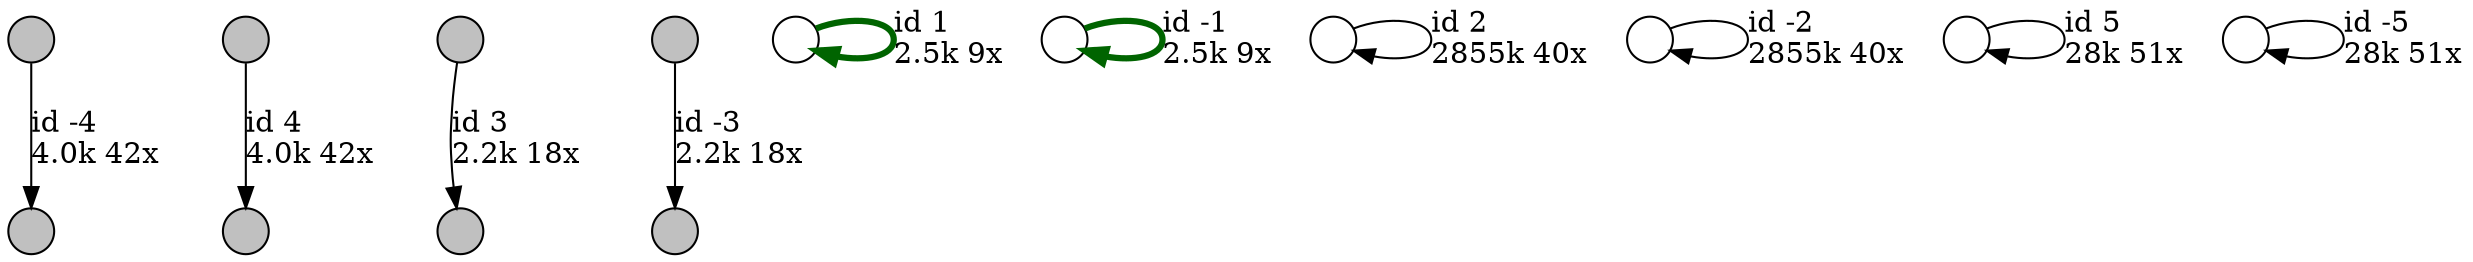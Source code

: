 digraph {
nodesep = 0.5;
node [shape = circle, label = "", height = 0.3];
"0" [style = "filled", fillcolor = "grey"];
"1" [style = "filled", fillcolor = "grey"];
"2" [style = "filled", fillcolor = "grey"];
"3" [style = "filled", fillcolor = "grey"];
"4" [style = "filled", fillcolor = "grey"];
"5" [style = "filled", fillcolor = "grey"];
"6" [style = "filled", fillcolor = "grey"];
"7" [style = "filled", fillcolor = "grey"];
"8" -> "8" [label = "id 1\l2.5k 9x", color = "darkgreen" , penwidth = 3] ;
"9" -> "9" [label = "id -1\l2.5k 9x", color = "darkgreen" , penwidth = 3] ;
"10" -> "10" [label = "id 2\l2855k 40x", color = "black"] ;
"11" -> "11" [label = "id -2\l2855k 40x", color = "black"] ;
"4" -> "2" [label = "id 3\l2.2k 18x", color = "black"] ;
"3" -> "7" [label = "id -3\l2.2k 18x", color = "black"] ;
"1" -> "5" [label = "id 4\l4.0k 42x", color = "black"] ;
"6" -> "0" [label = "id -4\l4.0k 42x", color = "black"] ;
"12" -> "12" [label = "id 5\l28k 51x", color = "black"] ;
"13" -> "13" [label = "id -5\l28k 51x", color = "black"] ;
}
